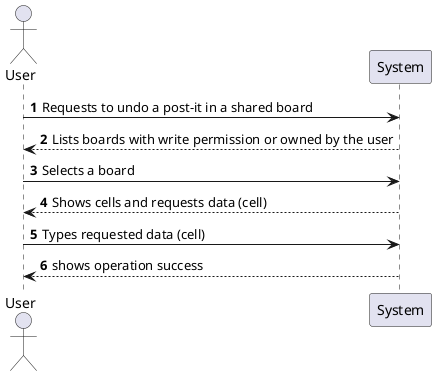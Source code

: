 @startuml
'https://plantuml.com/sequence-diagram

actor User as user
participant System as sys

autonumber

    user -> sys: Requests to undo a post-it in a shared board
    sys --> user: Lists boards with write permission or owned by the user
    user -> sys: Selects a board
    user <-- sys: Shows cells and requests data (cell)
    user -> sys: Types requested data (cell)
    user <-- sys: shows operation success
@enduml
